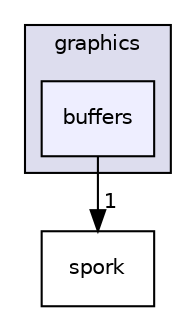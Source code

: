 digraph "W:/Uni/SPORK/WORKING SPORK/Assignment/Spork Engine Submission/SporkEngine/SporkCore/src/graphics/buffers" {
  compound=true
  node [ fontsize="10", fontname="Helvetica"];
  edge [ labelfontsize="10", labelfontname="Helvetica"];
  subgraph clusterdir_970aca47ba06d285cc7c331eb503c699 {
    graph [ bgcolor="#ddddee", pencolor="black", label="graphics" fontname="Helvetica", fontsize="10", URL="dir_970aca47ba06d285cc7c331eb503c699.html"]
  dir_d535da5847048e1b8c70554b0c09b5be [shape=box, label="buffers", style="filled", fillcolor="#eeeeff", pencolor="black", URL="dir_d535da5847048e1b8c70554b0c09b5be.html"];
  }
  dir_e27a936568ff70964ab342b03051fecf [shape=box label="spork" URL="dir_e27a936568ff70964ab342b03051fecf.html"];
  dir_d535da5847048e1b8c70554b0c09b5be->dir_e27a936568ff70964ab342b03051fecf [headlabel="1", labeldistance=1.5 headhref="dir_000006_000012.html"];
}
